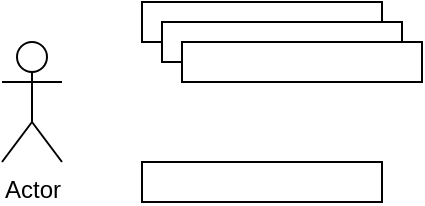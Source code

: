 <mxfile version="25.0.1">
  <diagram name="第 1 页" id="oPobF2HVPtpR_-e8zUOL">
    <mxGraphModel dx="1242" dy="773" grid="1" gridSize="10" guides="1" tooltips="1" connect="1" arrows="1" fold="1" page="1" pageScale="1" pageWidth="850" pageHeight="1100" math="0" shadow="0">
      <root>
        <mxCell id="0" />
        <mxCell id="1" parent="0" />
        <mxCell id="ion5LrtuF8qGb0YXT-IF-7" value="" style="rounded=0;whiteSpace=wrap;html=1;" vertex="1" parent="1">
          <mxGeometry x="120" y="260" width="120" height="20" as="geometry" />
        </mxCell>
        <mxCell id="ion5LrtuF8qGb0YXT-IF-1" value="Actor" style="shape=umlActor;verticalLabelPosition=bottom;verticalAlign=top;html=1;outlineConnect=0;" vertex="1" parent="1">
          <mxGeometry x="50" y="280" width="30" height="60" as="geometry" />
        </mxCell>
        <mxCell id="ion5LrtuF8qGb0YXT-IF-8" value="" style="rounded=0;whiteSpace=wrap;html=1;" vertex="1" parent="1">
          <mxGeometry x="130" y="270" width="120" height="20" as="geometry" />
        </mxCell>
        <mxCell id="ion5LrtuF8qGb0YXT-IF-9" value="" style="rounded=0;whiteSpace=wrap;html=1;" vertex="1" parent="1">
          <mxGeometry x="140" y="280" width="120" height="20" as="geometry" />
        </mxCell>
        <mxCell id="ion5LrtuF8qGb0YXT-IF-10" value="" style="rounded=0;whiteSpace=wrap;html=1;" vertex="1" parent="1">
          <mxGeometry x="120" y="340" width="120" height="20" as="geometry" />
        </mxCell>
      </root>
    </mxGraphModel>
  </diagram>
</mxfile>
